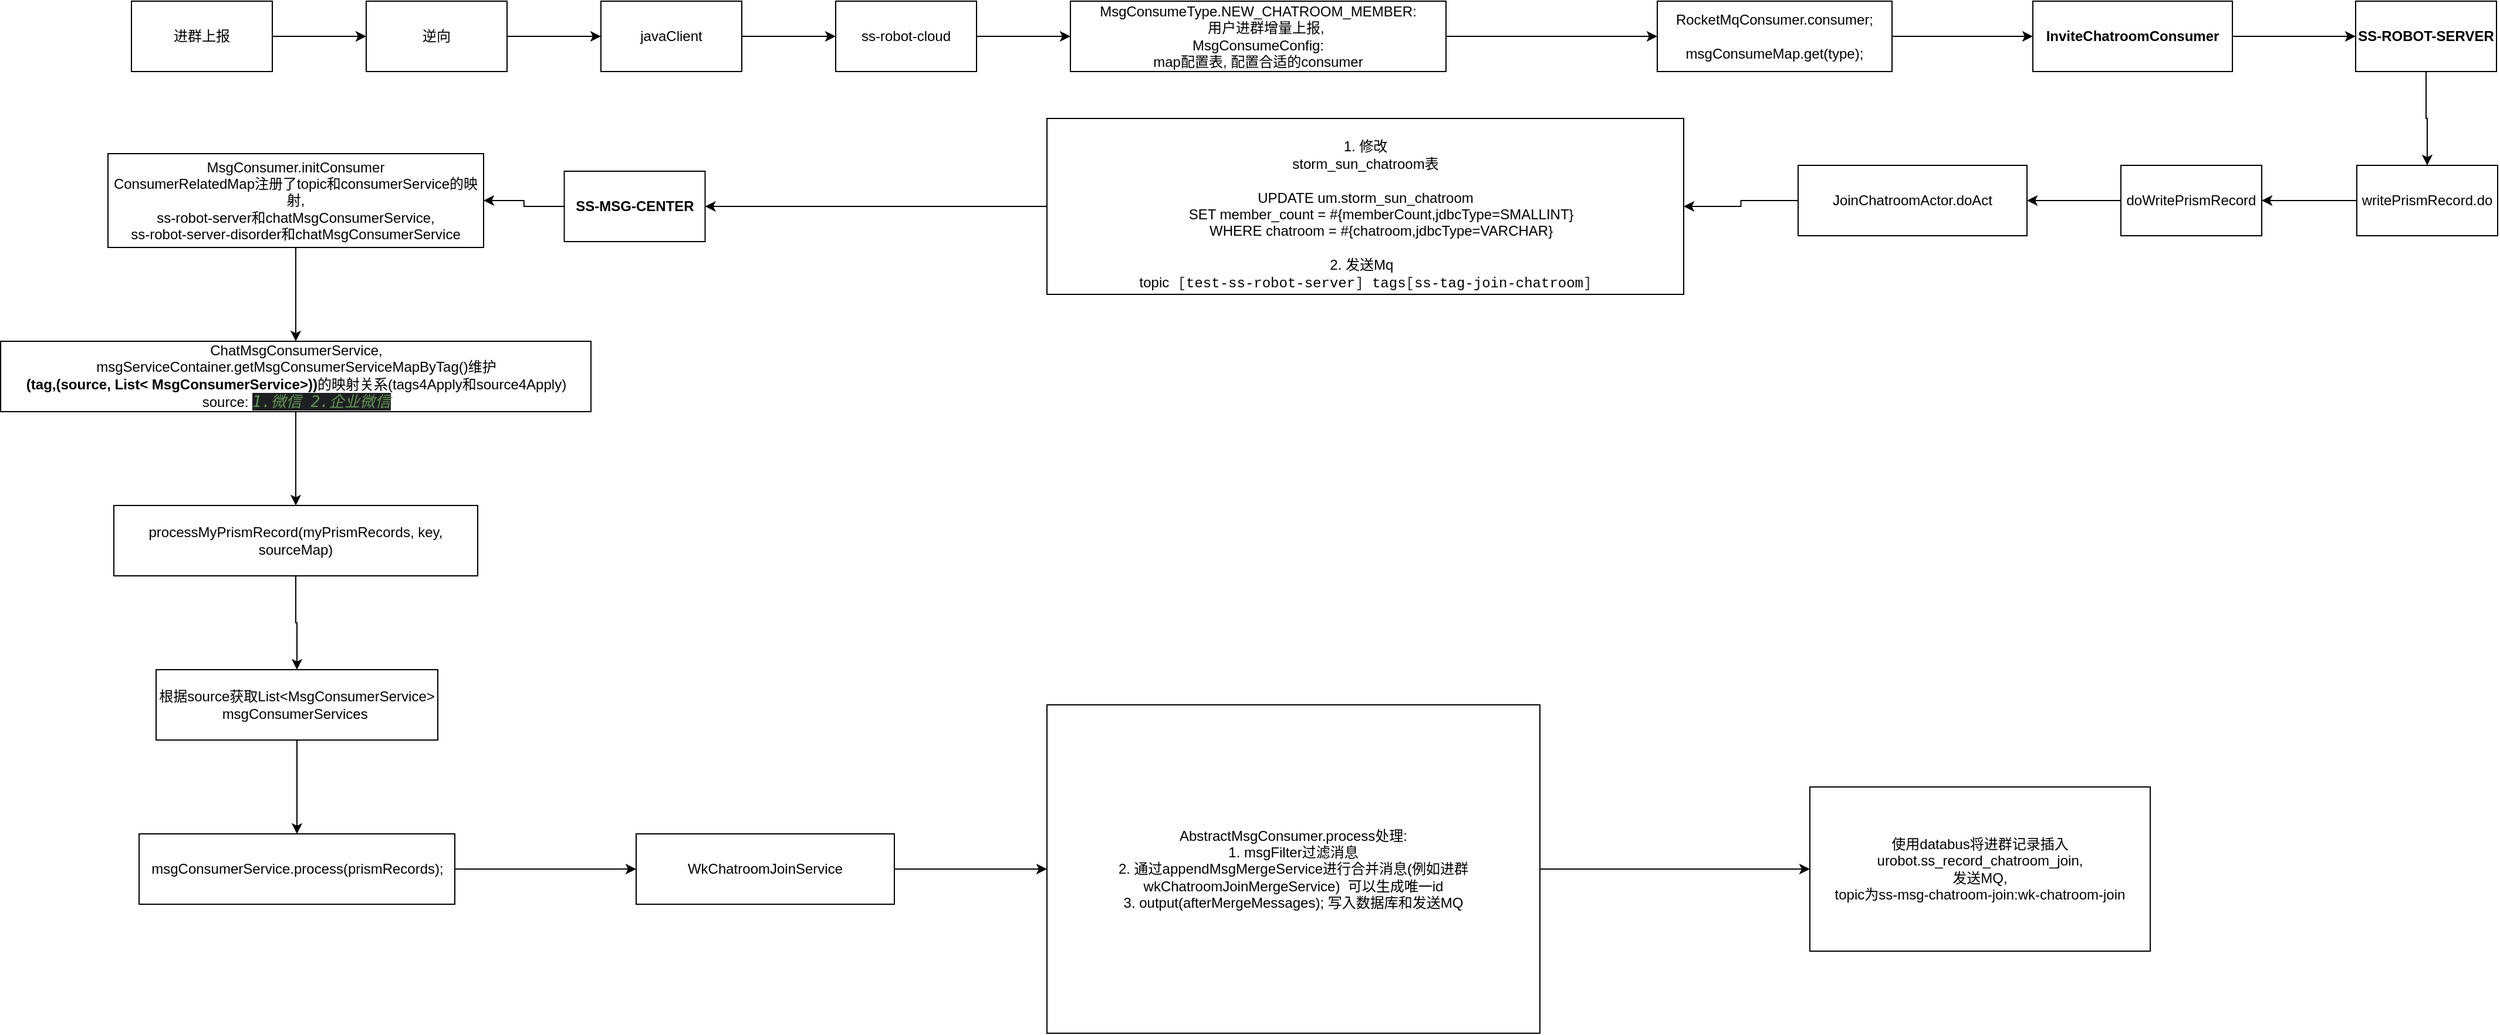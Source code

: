 <mxfile version="22.0.6" type="github">
  <diagram name="第 1 页" id="oOwmf1uKx6_3mX6nvs2F">
    <mxGraphModel dx="1146" dy="587" grid="1" gridSize="10" guides="1" tooltips="1" connect="1" arrows="1" fold="1" page="1" pageScale="1" pageWidth="1169" pageHeight="827" math="0" shadow="0">
      <root>
        <mxCell id="0" />
        <mxCell id="1" parent="0" />
        <mxCell id="09XcRlOtonNwv0cxY0W5-3" value="" style="edgeStyle=orthogonalEdgeStyle;rounded=0;orthogonalLoop=1;jettySize=auto;html=1;" edge="1" parent="1" source="09XcRlOtonNwv0cxY0W5-1" target="09XcRlOtonNwv0cxY0W5-2">
          <mxGeometry relative="1" as="geometry" />
        </mxCell>
        <mxCell id="09XcRlOtonNwv0cxY0W5-1" value="进群上报" style="rounded=0;whiteSpace=wrap;html=1;" vertex="1" parent="1">
          <mxGeometry x="220" y="270" width="120" height="60" as="geometry" />
        </mxCell>
        <mxCell id="09XcRlOtonNwv0cxY0W5-5" value="" style="edgeStyle=orthogonalEdgeStyle;rounded=0;orthogonalLoop=1;jettySize=auto;html=1;" edge="1" parent="1" source="09XcRlOtonNwv0cxY0W5-2" target="09XcRlOtonNwv0cxY0W5-4">
          <mxGeometry relative="1" as="geometry" />
        </mxCell>
        <mxCell id="09XcRlOtonNwv0cxY0W5-2" value="逆向" style="whiteSpace=wrap;html=1;rounded=0;" vertex="1" parent="1">
          <mxGeometry x="420" y="270" width="120" height="60" as="geometry" />
        </mxCell>
        <mxCell id="09XcRlOtonNwv0cxY0W5-7" value="" style="edgeStyle=orthogonalEdgeStyle;rounded=0;orthogonalLoop=1;jettySize=auto;html=1;" edge="1" parent="1" source="09XcRlOtonNwv0cxY0W5-4" target="09XcRlOtonNwv0cxY0W5-6">
          <mxGeometry relative="1" as="geometry" />
        </mxCell>
        <mxCell id="09XcRlOtonNwv0cxY0W5-4" value="javaClient" style="whiteSpace=wrap;html=1;rounded=0;" vertex="1" parent="1">
          <mxGeometry x="620" y="270" width="120" height="60" as="geometry" />
        </mxCell>
        <mxCell id="09XcRlOtonNwv0cxY0W5-11" value="" style="edgeStyle=orthogonalEdgeStyle;rounded=0;orthogonalLoop=1;jettySize=auto;html=1;" edge="1" parent="1" source="09XcRlOtonNwv0cxY0W5-6" target="09XcRlOtonNwv0cxY0W5-10">
          <mxGeometry relative="1" as="geometry" />
        </mxCell>
        <mxCell id="09XcRlOtonNwv0cxY0W5-6" value="ss-robot-cloud" style="whiteSpace=wrap;html=1;rounded=0;" vertex="1" parent="1">
          <mxGeometry x="820" y="270" width="120" height="60" as="geometry" />
        </mxCell>
        <mxCell id="09XcRlOtonNwv0cxY0W5-13" value="" style="edgeStyle=orthogonalEdgeStyle;rounded=0;orthogonalLoop=1;jettySize=auto;html=1;" edge="1" parent="1" source="09XcRlOtonNwv0cxY0W5-10" target="09XcRlOtonNwv0cxY0W5-12">
          <mxGeometry relative="1" as="geometry" />
        </mxCell>
        <mxCell id="09XcRlOtonNwv0cxY0W5-10" value="MsgConsumeType.NEW_CHATROOM_MEMBER:&lt;br&gt;&lt;span style=&quot;&quot;&gt;&lt;span style=&quot;&quot;&gt;&amp;nbsp;&amp;nbsp;&amp;nbsp;&amp;nbsp;&lt;/span&gt;&lt;/span&gt;用户进群增量上报,&lt;br&gt;MsgConsumeConfig:&lt;br&gt;map配置表, 配置合适的consumer" style="whiteSpace=wrap;html=1;rounded=0;" vertex="1" parent="1">
          <mxGeometry x="1020" y="270" width="320" height="60" as="geometry" />
        </mxCell>
        <mxCell id="09XcRlOtonNwv0cxY0W5-17" value="" style="edgeStyle=orthogonalEdgeStyle;rounded=0;orthogonalLoop=1;jettySize=auto;html=1;" edge="1" parent="1" source="09XcRlOtonNwv0cxY0W5-12" target="09XcRlOtonNwv0cxY0W5-16">
          <mxGeometry relative="1" as="geometry" />
        </mxCell>
        <mxCell id="09XcRlOtonNwv0cxY0W5-12" value="RocketMqConsumer.consumer;&lt;br&gt;&lt;br&gt;msgConsumeMap.get(type);" style="whiteSpace=wrap;html=1;rounded=0;" vertex="1" parent="1">
          <mxGeometry x="1520" y="270" width="200" height="60" as="geometry" />
        </mxCell>
        <mxCell id="09XcRlOtonNwv0cxY0W5-19" value="" style="edgeStyle=orthogonalEdgeStyle;rounded=0;orthogonalLoop=1;jettySize=auto;html=1;" edge="1" parent="1" source="09XcRlOtonNwv0cxY0W5-16" target="09XcRlOtonNwv0cxY0W5-18">
          <mxGeometry relative="1" as="geometry" />
        </mxCell>
        <mxCell id="09XcRlOtonNwv0cxY0W5-16" value="&lt;b&gt;InviteChatroomConsumer&lt;/b&gt;" style="whiteSpace=wrap;html=1;rounded=0;" vertex="1" parent="1">
          <mxGeometry x="1840" y="270" width="170" height="60" as="geometry" />
        </mxCell>
        <mxCell id="09XcRlOtonNwv0cxY0W5-21" value="" style="edgeStyle=orthogonalEdgeStyle;rounded=0;orthogonalLoop=1;jettySize=auto;html=1;" edge="1" parent="1" source="09XcRlOtonNwv0cxY0W5-18" target="09XcRlOtonNwv0cxY0W5-20">
          <mxGeometry relative="1" as="geometry" />
        </mxCell>
        <mxCell id="09XcRlOtonNwv0cxY0W5-18" value="&lt;b&gt;SS-ROBOT-SERVER&lt;/b&gt;" style="whiteSpace=wrap;html=1;rounded=0;" vertex="1" parent="1">
          <mxGeometry x="2115" y="270" width="120" height="60" as="geometry" />
        </mxCell>
        <mxCell id="09XcRlOtonNwv0cxY0W5-23" value="" style="edgeStyle=orthogonalEdgeStyle;rounded=0;orthogonalLoop=1;jettySize=auto;html=1;" edge="1" parent="1" source="09XcRlOtonNwv0cxY0W5-20" target="09XcRlOtonNwv0cxY0W5-22">
          <mxGeometry relative="1" as="geometry" />
        </mxCell>
        <mxCell id="09XcRlOtonNwv0cxY0W5-20" value="writePrismRecord.do" style="whiteSpace=wrap;html=1;rounded=0;" vertex="1" parent="1">
          <mxGeometry x="2116" y="410" width="120" height="60" as="geometry" />
        </mxCell>
        <mxCell id="09XcRlOtonNwv0cxY0W5-25" value="" style="edgeStyle=orthogonalEdgeStyle;rounded=0;orthogonalLoop=1;jettySize=auto;html=1;" edge="1" parent="1" source="09XcRlOtonNwv0cxY0W5-22" target="09XcRlOtonNwv0cxY0W5-24">
          <mxGeometry relative="1" as="geometry" />
        </mxCell>
        <mxCell id="09XcRlOtonNwv0cxY0W5-22" value="doWritePrismRecord" style="whiteSpace=wrap;html=1;rounded=0;" vertex="1" parent="1">
          <mxGeometry x="1915" y="410" width="120" height="60" as="geometry" />
        </mxCell>
        <mxCell id="09XcRlOtonNwv0cxY0W5-27" value="" style="edgeStyle=orthogonalEdgeStyle;rounded=0;orthogonalLoop=1;jettySize=auto;html=1;" edge="1" parent="1" source="09XcRlOtonNwv0cxY0W5-24" target="09XcRlOtonNwv0cxY0W5-26">
          <mxGeometry relative="1" as="geometry" />
        </mxCell>
        <mxCell id="09XcRlOtonNwv0cxY0W5-24" value="JoinChatroomActor.doAct" style="whiteSpace=wrap;html=1;rounded=0;" vertex="1" parent="1">
          <mxGeometry x="1640" y="410" width="195" height="60" as="geometry" />
        </mxCell>
        <mxCell id="09XcRlOtonNwv0cxY0W5-29" value="" style="edgeStyle=orthogonalEdgeStyle;rounded=0;orthogonalLoop=1;jettySize=auto;html=1;" edge="1" parent="1" source="09XcRlOtonNwv0cxY0W5-26" target="09XcRlOtonNwv0cxY0W5-28">
          <mxGeometry relative="1" as="geometry" />
        </mxCell>
        <mxCell id="09XcRlOtonNwv0cxY0W5-26" value="&lt;div&gt;&lt;br&gt;&lt;/div&gt;&lt;div&gt;1. 修改&lt;/div&gt;storm_sun_chatroom表&lt;br&gt;&lt;br&gt;&lt;div&gt;UPDATE um.storm_sun_chatroom&lt;/div&gt;&lt;div&gt;&amp;nbsp; &amp;nbsp; &amp;nbsp; &amp;nbsp; SET member_count = #{memberCount,jdbcType=SMALLINT}&lt;/div&gt;&lt;div&gt;&amp;nbsp; &amp;nbsp; &amp;nbsp; &amp;nbsp; WHERE chatroom = #{chatroom,jdbcType=VARCHAR}&lt;/div&gt;&lt;div&gt;&lt;br&gt;&lt;/div&gt;&lt;div&gt;2. 发送Mq&amp;nbsp;&amp;nbsp;&lt;/div&gt;topic&lt;span style=&quot;margin: 0px; padding: 0px; box-sizing: border-box; color: rgb(38, 38, 38); font-family: &amp;quot;Roboto Mono&amp;quot;, Consolas, Menlo, Courier, monospace; text-align: start; background-color: rgb(255, 255, 255);&quot; data-index=&quot;569&quot; class=&quot;&quot;&gt; &lt;/span&gt;&lt;span style=&quot;margin: 0px; padding: 0px; box-sizing: border-box; color: rgb(38, 38, 38); font-family: &amp;quot;Roboto Mono&amp;quot;, Consolas, Menlo, Courier, monospace; text-align: start; background-color: rgb(255, 255, 255);&quot; data-index=&quot;570&quot; class=&quot;&quot;&gt;[&lt;/span&gt;&lt;span style=&quot;margin: 0px; padding: 0px; box-sizing: border-box; color: var(--sls-public-txt-color-primary); cursor: pointer; font-family: &amp;quot;Roboto Mono&amp;quot;, Consolas, Menlo, Courier, monospace; text-align: start; background-color: rgb(255, 255, 255);&quot; data-spm-anchor-id=&quot;5176.202.0.i10.f87d34c0O4rrCx&quot; data-index=&quot;571&quot; class=&quot;sls-logDisplay-str-style&quot;&gt;test-ss-robot-server&lt;/span&gt;&lt;span style=&quot;margin: 0px; padding: 0px; box-sizing: border-box; color: rgb(38, 38, 38); font-family: &amp;quot;Roboto Mono&amp;quot;, Consolas, Menlo, Courier, monospace; text-align: start; background-color: rgb(255, 255, 255);&quot; data-index=&quot;591&quot; class=&quot;&quot;&gt;]&lt;/span&gt;&lt;span style=&quot;margin: 0px; padding: 0px; box-sizing: border-box; color: rgb(38, 38, 38); font-family: &amp;quot;Roboto Mono&amp;quot;, Consolas, Menlo, Courier, monospace; text-align: start; background-color: rgb(255, 255, 255);&quot; data-index=&quot;592&quot; class=&quot;&quot;&gt; &lt;/span&gt;&lt;span style=&quot;margin: 0px; padding: 0px; box-sizing: border-box; color: var(--sls-public-txt-color-primary); cursor: pointer; font-family: &amp;quot;Roboto Mono&amp;quot;, Consolas, Menlo, Courier, monospace; text-align: start; background-color: rgb(255, 255, 255);&quot; data-index=&quot;593&quot; class=&quot;sls-logDisplay-str-style&quot;&gt;tags&lt;/span&gt;&lt;span style=&quot;margin: 0px; padding: 0px; box-sizing: border-box; color: rgb(38, 38, 38); font-family: &amp;quot;Roboto Mono&amp;quot;, Consolas, Menlo, Courier, monospace; text-align: start; background-color: rgb(255, 255, 255);&quot; data-index=&quot;597&quot; class=&quot;&quot;&gt;[&lt;/span&gt;&lt;span style=&quot;margin: 0px; padding: 0px; box-sizing: border-box; color: var(--sls-public-txt-color-primary); cursor: pointer; font-family: &amp;quot;Roboto Mono&amp;quot;, Consolas, Menlo, Courier, monospace; text-align: start; background-color: rgb(255, 255, 255);&quot; data-index=&quot;598&quot; class=&quot;sls-logDisplay-str-style&quot;&gt;ss-tag-join-chatroom&lt;/span&gt;&lt;span style=&quot;margin: 0px; padding: 0px; box-sizing: border-box; color: rgb(38, 38, 38); font-family: &amp;quot;Roboto Mono&amp;quot;, Consolas, Menlo, Courier, monospace; text-align: start; background-color: rgb(255, 255, 255);&quot; data-index=&quot;618&quot; class=&quot;&quot;&gt;]&lt;/span&gt;" style="whiteSpace=wrap;html=1;rounded=0;" vertex="1" parent="1">
          <mxGeometry x="1000" y="370" width="542.5" height="150" as="geometry" />
        </mxCell>
        <mxCell id="09XcRlOtonNwv0cxY0W5-31" value="" style="edgeStyle=orthogonalEdgeStyle;rounded=0;orthogonalLoop=1;jettySize=auto;html=1;" edge="1" parent="1" source="09XcRlOtonNwv0cxY0W5-28" target="09XcRlOtonNwv0cxY0W5-30">
          <mxGeometry relative="1" as="geometry" />
        </mxCell>
        <mxCell id="09XcRlOtonNwv0cxY0W5-28" value="&lt;b&gt;SS-MSG-CENTER&lt;/b&gt;" style="whiteSpace=wrap;html=1;rounded=0;" vertex="1" parent="1">
          <mxGeometry x="588.75" y="415" width="120" height="60" as="geometry" />
        </mxCell>
        <mxCell id="09XcRlOtonNwv0cxY0W5-33" value="" style="edgeStyle=orthogonalEdgeStyle;rounded=0;orthogonalLoop=1;jettySize=auto;html=1;" edge="1" parent="1" source="09XcRlOtonNwv0cxY0W5-30" target="09XcRlOtonNwv0cxY0W5-32">
          <mxGeometry relative="1" as="geometry" />
        </mxCell>
        <mxCell id="09XcRlOtonNwv0cxY0W5-30" value="MsgConsumer.initConsumer&lt;br&gt;ConsumerRelatedMap注册了topic和consumerService的映射,&lt;br&gt;ss-robot-server和chatMsgConsumerService,&lt;br&gt;ss-robot-server-disorder和chatMsgConsumerService" style="whiteSpace=wrap;html=1;rounded=0;" vertex="1" parent="1">
          <mxGeometry x="200" y="400" width="320" height="80" as="geometry" />
        </mxCell>
        <mxCell id="09XcRlOtonNwv0cxY0W5-35" value="" style="edgeStyle=orthogonalEdgeStyle;rounded=0;orthogonalLoop=1;jettySize=auto;html=1;" edge="1" parent="1" source="09XcRlOtonNwv0cxY0W5-32" target="09XcRlOtonNwv0cxY0W5-34">
          <mxGeometry relative="1" as="geometry" />
        </mxCell>
        <mxCell id="09XcRlOtonNwv0cxY0W5-32" value="ChatMsgConsumerService,&lt;br&gt;msgServiceContainer.getMsgConsumerServiceMapByTag()维护&lt;br&gt;&lt;b&gt;(tag,(source, List&amp;lt;&amp;nbsp;MsgConsumerService&amp;gt;))&lt;/b&gt;&lt;span style=&quot;background-color: initial;&quot;&gt;的映射关系(tags4Apply和&lt;/span&gt;source4Apply)&lt;br&gt;source:&amp;nbsp;&lt;span style=&quot;background-color: rgb(30, 31, 34); font-family: &amp;quot;JetBrains Mono&amp;quot;, monospace; font-size: 9.8pt; color: rgb(98, 151, 85); font-style: italic;&quot;&gt;1.&lt;/span&gt;&lt;span style=&quot;background-color: rgb(30, 31, 34); font-size: 9.8pt; color: rgb(98, 151, 85); font-style: italic; font-family: Menlo-Regular, monospace;&quot;&gt;微信 &lt;/span&gt;&lt;span style=&quot;background-color: rgb(30, 31, 34); font-family: &amp;quot;JetBrains Mono&amp;quot;, monospace; font-size: 9.8pt; color: rgb(98, 151, 85); font-style: italic;&quot;&gt;2.&lt;/span&gt;&lt;span style=&quot;background-color: rgb(30, 31, 34); font-size: 9.8pt; color: rgb(98, 151, 85); font-style: italic; font-family: Menlo-Regular, monospace;&quot;&gt;企业微信&lt;/span&gt;" style="whiteSpace=wrap;html=1;rounded=0;" vertex="1" parent="1">
          <mxGeometry x="108.52" y="560" width="502.97" height="60" as="geometry" />
        </mxCell>
        <mxCell id="09XcRlOtonNwv0cxY0W5-37" value="" style="edgeStyle=orthogonalEdgeStyle;rounded=0;orthogonalLoop=1;jettySize=auto;html=1;" edge="1" parent="1" source="09XcRlOtonNwv0cxY0W5-34" target="09XcRlOtonNwv0cxY0W5-36">
          <mxGeometry relative="1" as="geometry" />
        </mxCell>
        <mxCell id="09XcRlOtonNwv0cxY0W5-34" value="processMyPrismRecord(myPrismRecords, key, sourceMap)" style="whiteSpace=wrap;html=1;rounded=0;" vertex="1" parent="1">
          <mxGeometry x="205" y="700" width="310" height="60" as="geometry" />
        </mxCell>
        <mxCell id="09XcRlOtonNwv0cxY0W5-39" value="" style="edgeStyle=orthogonalEdgeStyle;rounded=0;orthogonalLoop=1;jettySize=auto;html=1;" edge="1" parent="1" source="09XcRlOtonNwv0cxY0W5-36" target="09XcRlOtonNwv0cxY0W5-38">
          <mxGeometry relative="1" as="geometry" />
        </mxCell>
        <mxCell id="09XcRlOtonNwv0cxY0W5-36" value="根据source获取List&amp;lt;MsgConsumerService&amp;gt; msgConsumerServices&amp;nbsp;" style="whiteSpace=wrap;html=1;rounded=0;" vertex="1" parent="1">
          <mxGeometry x="241" y="840" width="240" height="60" as="geometry" />
        </mxCell>
        <mxCell id="09XcRlOtonNwv0cxY0W5-41" value="" style="edgeStyle=orthogonalEdgeStyle;rounded=0;orthogonalLoop=1;jettySize=auto;html=1;" edge="1" parent="1" source="09XcRlOtonNwv0cxY0W5-38" target="09XcRlOtonNwv0cxY0W5-40">
          <mxGeometry relative="1" as="geometry" />
        </mxCell>
        <mxCell id="09XcRlOtonNwv0cxY0W5-38" value="msgConsumerService.process(prismRecords);" style="whiteSpace=wrap;html=1;rounded=0;" vertex="1" parent="1">
          <mxGeometry x="226.5" y="980" width="269" height="60" as="geometry" />
        </mxCell>
        <mxCell id="09XcRlOtonNwv0cxY0W5-43" value="" style="edgeStyle=orthogonalEdgeStyle;rounded=0;orthogonalLoop=1;jettySize=auto;html=1;" edge="1" parent="1" source="09XcRlOtonNwv0cxY0W5-40" target="09XcRlOtonNwv0cxY0W5-42">
          <mxGeometry relative="1" as="geometry" />
        </mxCell>
        <mxCell id="09XcRlOtonNwv0cxY0W5-40" value="WkChatroomJoinService" style="whiteSpace=wrap;html=1;rounded=0;" vertex="1" parent="1">
          <mxGeometry x="650" y="980" width="220" height="60" as="geometry" />
        </mxCell>
        <mxCell id="09XcRlOtonNwv0cxY0W5-45" value="" style="edgeStyle=orthogonalEdgeStyle;rounded=0;orthogonalLoop=1;jettySize=auto;html=1;" edge="1" parent="1" source="09XcRlOtonNwv0cxY0W5-42" target="09XcRlOtonNwv0cxY0W5-44">
          <mxGeometry relative="1" as="geometry" />
        </mxCell>
        <mxCell id="09XcRlOtonNwv0cxY0W5-42" value="AbstractMsgConsumer.process处理:&lt;br&gt;1.&amp;nbsp;msgFilter过滤消息&lt;br&gt;2. 通过appendMsgMergeService进行合并消息&lt;span style=&quot;background-color: initial;&quot;&gt;(例如进群&lt;/span&gt;&lt;span style=&quot;background-color: initial;&quot;&gt;wkChatroomJoinMergeService&lt;/span&gt;&lt;span style=&quot;background-color: initial;&quot;&gt;)&amp;nbsp; 可以生成唯一id&lt;br&gt;&lt;/span&gt;3.&amp;nbsp;output(afterMergeMessages); 写入数据库和发送MQ" style="whiteSpace=wrap;html=1;rounded=0;" vertex="1" parent="1">
          <mxGeometry x="1000" y="870" width="420" height="280" as="geometry" />
        </mxCell>
        <mxCell id="09XcRlOtonNwv0cxY0W5-44" value="使用databus将进群记录插入urobot.ss_record_chatroom_join&lt;span style=&quot;background-color: initial;&quot;&gt;,&lt;/span&gt;&lt;br&gt;发送MQ,&lt;br&gt;topic为ss-msg-chatroom-join:wk-chatroom-join" style="whiteSpace=wrap;html=1;rounded=0;" vertex="1" parent="1">
          <mxGeometry x="1650" y="940" width="290" height="140" as="geometry" />
        </mxCell>
      </root>
    </mxGraphModel>
  </diagram>
</mxfile>
